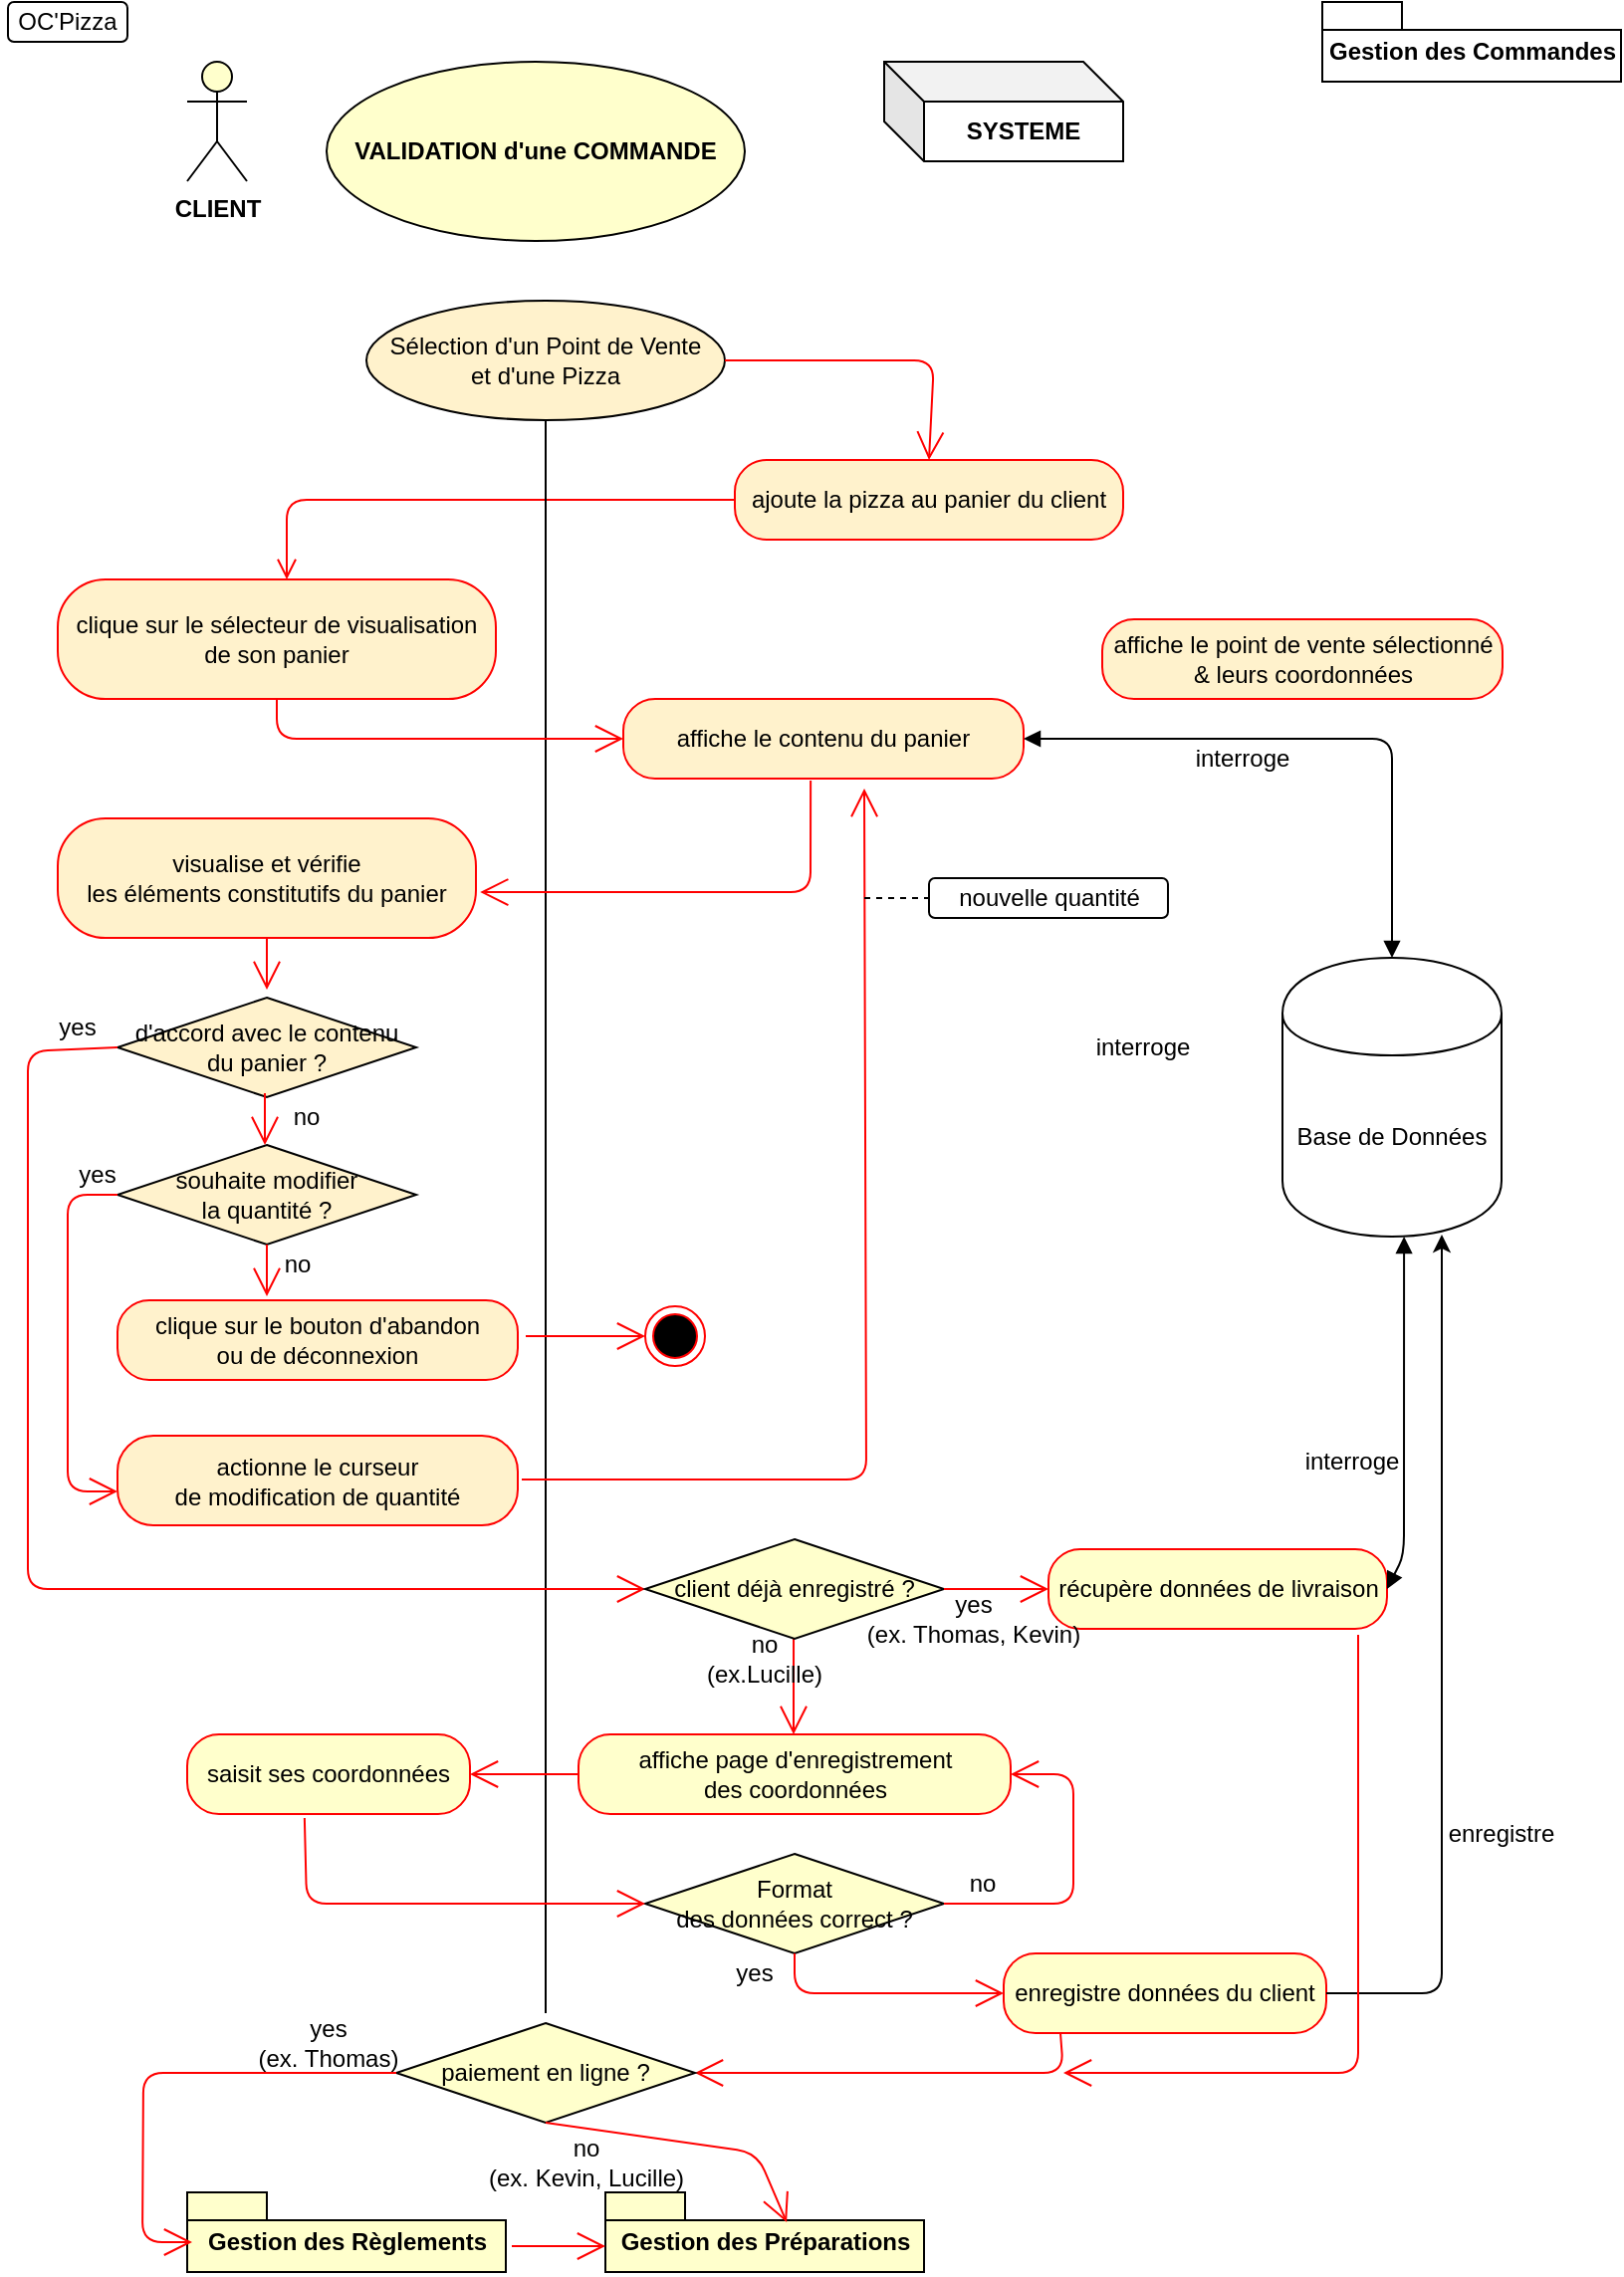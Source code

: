 <mxfile version="12.3.0" type="device" pages="1"><diagram id="lHSrjqpSZ6BG87zixngd" name="Page-1"><mxGraphModel dx="1220" dy="604" grid="1" gridSize="10" guides="1" tooltips="1" connect="1" arrows="1" fold="1" page="1" pageScale="1" pageWidth="827" pageHeight="1169" math="0" shadow="0"><root><mxCell id="0"/><mxCell id="1" parent="0"/><mxCell id="UW0DL-U-CwK31yY08B6N-2" value="OC'Pizza" style="rounded=1;whiteSpace=wrap;html=1;" parent="1" vertex="1"><mxGeometry x="10" y="10" width="60" height="20" as="geometry"/></mxCell><mxCell id="UW0DL-U-CwK31yY08B6N-7" value="&lt;b&gt;CLIENT&lt;/b&gt;" style="shape=umlActor;verticalLabelPosition=bottom;labelBackgroundColor=#ffffff;verticalAlign=top;html=1;outlineConnect=0;fillColor=#FFFFCC;" parent="1" vertex="1"><mxGeometry x="100" y="40" width="30" height="60" as="geometry"/></mxCell><mxCell id="UW0DL-U-CwK31yY08B6N-12" value="&lt;b&gt;VALIDATION d'une COMMANDE&lt;br&gt;&lt;/b&gt;" style="ellipse;whiteSpace=wrap;html=1;fillColor=#FFFFCC;" parent="1" vertex="1"><mxGeometry x="170" y="40" width="210" height="90" as="geometry"/></mxCell><mxCell id="UW0DL-U-CwK31yY08B6N-14" value="&lt;b&gt;SYSTEME&lt;/b&gt;" style="shape=cube;whiteSpace=wrap;html=1;boundedLbl=1;backgroundOutline=1;darkOpacity=0.05;darkOpacity2=0.1;" parent="1" vertex="1"><mxGeometry x="450" y="40" width="120" height="50" as="geometry"/></mxCell><mxCell id="UW0DL-U-CwK31yY08B6N-15" value="Gestion des Commandes" style="shape=folder;fontStyle=1;spacingTop=10;tabWidth=40;tabHeight=14;tabPosition=left;html=1;" parent="1" vertex="1"><mxGeometry x="670" y="10" width="150" height="40" as="geometry"/></mxCell><mxCell id="UW0DL-U-CwK31yY08B6N-45" value="ajoute la pizza au panier du client" style="rounded=1;whiteSpace=wrap;html=1;arcSize=40;fontColor=#000000;fillColor=#FFF2CC;strokeColor=#ff0000;" parent="1" vertex="1"><mxGeometry x="375" y="240" width="195" height="40" as="geometry"/></mxCell><mxCell id="UW0DL-U-CwK31yY08B6N-46" value="" style="edgeStyle=orthogonalEdgeStyle;html=1;verticalAlign=bottom;endArrow=open;endSize=8;strokeColor=#ff0000;exitX=0;exitY=0.5;exitDx=0;exitDy=0;" parent="1" source="UW0DL-U-CwK31yY08B6N-45" edge="1"><mxGeometry relative="1" as="geometry"><mxPoint x="150" y="300" as="targetPoint"/><mxPoint x="395" y="393" as="sourcePoint"/><Array as="points"><mxPoint x="150" y="260"/></Array></mxGeometry></mxCell><mxCell id="UW0DL-U-CwK31yY08B6N-55" value="clique sur le bouton d'abandon&lt;br&gt;ou de déconnexion" style="rounded=1;whiteSpace=wrap;html=1;arcSize=40;fontColor=#000000;fillColor=#FFF2CC;strokeColor=#ff0000;" parent="1" vertex="1"><mxGeometry x="65" y="662" width="201" height="40" as="geometry"/></mxCell><mxCell id="UW0DL-U-CwK31yY08B6N-57" value="Base de Données" style="shape=cylinder;whiteSpace=wrap;html=1;boundedLbl=1;backgroundOutline=1;" parent="1" vertex="1"><mxGeometry x="650" y="490" width="110" height="140" as="geometry"/></mxCell><mxCell id="UW0DL-U-CwK31yY08B6N-71" value="interroge" style="text;html=1;strokeColor=none;fillColor=none;align=center;verticalAlign=middle;whiteSpace=wrap;rounded=0;" parent="1" vertex="1"><mxGeometry x="560" y="525" width="40" height="20" as="geometry"/></mxCell><mxCell id="UW0DL-U-CwK31yY08B6N-86" value="Sélection d'un Point de Vente&lt;br&gt;et d'une Pizza" style="ellipse;whiteSpace=wrap;html=1;fillColor=#FFF2CC;" parent="1" vertex="1"><mxGeometry x="190" y="160" width="180" height="60" as="geometry"/></mxCell><mxCell id="UW0DL-U-CwK31yY08B6N-87" value="" style="endArrow=none;html=1;" parent="1" edge="1"><mxGeometry width="50" height="50" relative="1" as="geometry"><mxPoint x="280" y="1020" as="sourcePoint"/><mxPoint x="280" y="220" as="targetPoint"/></mxGeometry></mxCell><mxCell id="UW0DL-U-CwK31yY08B6N-100" value="" style="endArrow=open;endFill=1;endSize=12;html=1;strokeColor=#FF0000;exitX=1;exitY=0.5;exitDx=0;exitDy=0;entryX=0.5;entryY=0;entryDx=0;entryDy=0;" parent="1" source="UW0DL-U-CwK31yY08B6N-86" target="UW0DL-U-CwK31yY08B6N-45" edge="1"><mxGeometry width="160" relative="1" as="geometry"><mxPoint x="327" y="200" as="sourcePoint"/><mxPoint x="480" y="190" as="targetPoint"/><Array as="points"><mxPoint x="475" y="190"/></Array></mxGeometry></mxCell><mxCell id="q0spnzcWZYf3-ZV5I8qm-6" value="" style="endArrow=open;endFill=1;endSize=12;html=1;strokeColor=#FF0000;entryX=0;entryY=0.5;entryDx=0;entryDy=0;exitX=0.5;exitY=1;exitDx=0;exitDy=0;" parent="1" source="EKnbU9fc6sMYhkqyjJp1-2" target="EKnbU9fc6sMYhkqyjJp1-3" edge="1"><mxGeometry width="160" relative="1" as="geometry"><mxPoint x="150" y="380" as="sourcePoint"/><mxPoint x="150" y="415" as="targetPoint"/><Array as="points"><mxPoint x="145" y="380"/></Array></mxGeometry></mxCell><mxCell id="EKnbU9fc6sMYhkqyjJp1-2" value="clique sur le sélecteur de visualisation de son panier" style="rounded=1;whiteSpace=wrap;html=1;arcSize=40;fontColor=#000000;fillColor=#FFF2CC;strokeColor=#ff0000;" parent="1" vertex="1"><mxGeometry x="35" y="300" width="220" height="60" as="geometry"/></mxCell><mxCell id="EKnbU9fc6sMYhkqyjJp1-3" value="affiche le contenu du panier" style="rounded=1;whiteSpace=wrap;html=1;arcSize=40;fontColor=#000000;fillColor=#FFF2CC;strokeColor=#ff0000;" parent="1" vertex="1"><mxGeometry x="319" y="360" width="201" height="40" as="geometry"/></mxCell><mxCell id="EKnbU9fc6sMYhkqyjJp1-6" value="visualise et vérifie&lt;br&gt;les éléments constitutifs du panier" style="rounded=1;whiteSpace=wrap;html=1;arcSize=40;fontColor=#000000;fillColor=#FFF2CC;strokeColor=#ff0000;" parent="1" vertex="1"><mxGeometry x="35" y="420" width="210" height="60" as="geometry"/></mxCell><mxCell id="EKnbU9fc6sMYhkqyjJp1-11" value="" style="endArrow=block;startArrow=block;endFill=1;startFill=1;html=1;strokeColor=#000000;exitX=1;exitY=0.5;exitDx=0;exitDy=0;" parent="1" source="EKnbU9fc6sMYhkqyjJp1-3" edge="1"><mxGeometry width="160" relative="1" as="geometry"><mxPoint x="530" y="409.5" as="sourcePoint"/><mxPoint x="705" y="490" as="targetPoint"/><Array as="points"><mxPoint x="705" y="380"/></Array></mxGeometry></mxCell><mxCell id="EKnbU9fc6sMYhkqyjJp1-12" value="interroge" style="text;html=1;strokeColor=none;fillColor=none;align=center;verticalAlign=middle;whiteSpace=wrap;rounded=0;" parent="1" vertex="1"><mxGeometry x="610" y="380" width="40" height="20" as="geometry"/></mxCell><mxCell id="EKnbU9fc6sMYhkqyjJp1-13" value="affiche le point de vente sélectionné&lt;br&gt;&amp;amp; leurs coordonnées" style="rounded=1;whiteSpace=wrap;html=1;arcSize=40;fontColor=#000000;fillColor=#FFF2CC;strokeColor=#ff0000;" parent="1" vertex="1"><mxGeometry x="559.5" y="320" width="201" height="40" as="geometry"/></mxCell><mxCell id="EKnbU9fc6sMYhkqyjJp1-16" value="affiche page d'enregistrement&lt;br&gt;des coordonnées" style="rounded=1;whiteSpace=wrap;html=1;arcSize=40;fontColor=#000000;fillColor=#FFFFCC;strokeColor=#ff0000;" parent="1" vertex="1"><mxGeometry x="296.5" y="880" width="217" height="40" as="geometry"/></mxCell><mxCell id="EKnbU9fc6sMYhkqyjJp1-17" value="actionne le curseur&lt;br&gt;de modification de quantité" style="rounded=1;whiteSpace=wrap;html=1;arcSize=40;fontColor=#000000;fillColor=#FFF2CC;strokeColor=#ff0000;" parent="1" vertex="1"><mxGeometry x="65" y="730" width="201" height="45" as="geometry"/></mxCell><mxCell id="EKnbU9fc6sMYhkqyjJp1-18" value="" style="endArrow=open;endFill=1;endSize=12;html=1;strokeColor=#FF0000;" parent="1" edge="1"><mxGeometry width="160" relative="1" as="geometry"><mxPoint x="268" y="752" as="sourcePoint"/><mxPoint x="440" y="405" as="targetPoint"/><Array as="points"><mxPoint x="441" y="752"/></Array></mxGeometry></mxCell><mxCell id="EKnbU9fc6sMYhkqyjJp1-21" value="" style="endArrow=open;endFill=1;endSize=12;html=1;strokeColor=#FF0000;exitX=0.468;exitY=1.025;exitDx=0;exitDy=0;exitPerimeter=0;entryX=1.01;entryY=0.617;entryDx=0;entryDy=0;entryPerimeter=0;" parent="1" source="EKnbU9fc6sMYhkqyjJp1-3" target="EKnbU9fc6sMYhkqyjJp1-6" edge="1"><mxGeometry width="160" relative="1" as="geometry"><mxPoint x="413.043" y="430" as="sourcePoint"/><mxPoint x="255" y="497" as="targetPoint"/><Array as="points"><mxPoint x="413" y="457"/></Array></mxGeometry></mxCell><mxCell id="EKnbU9fc6sMYhkqyjJp1-22" value="récupère données de livraison" style="rounded=1;whiteSpace=wrap;html=1;arcSize=40;fontColor=#000000;fillColor=#FFFFCC;strokeColor=#ff0000;" parent="1" vertex="1"><mxGeometry x="532.5" y="787" width="170" height="40" as="geometry"/></mxCell><mxCell id="EKnbU9fc6sMYhkqyjJp1-24" value="" style="endArrow=open;endFill=1;endSize=12;html=1;strokeColor=#FF0000;exitX=0.562;exitY=1.05;exitDx=0;exitDy=0;exitPerimeter=0;" parent="1" edge="1"><mxGeometry width="160" relative="1" as="geometry"><mxPoint x="404.52" y="832" as="sourcePoint"/><mxPoint x="404.5" y="880" as="targetPoint"/><Array as="points"><mxPoint x="404.5" y="869"/></Array></mxGeometry></mxCell><mxCell id="EKnbU9fc6sMYhkqyjJp1-25" value="" style="endArrow=block;startArrow=block;endFill=1;startFill=1;html=1;strokeColor=#000000;exitX=1;exitY=0.5;exitDx=0;exitDy=0;entryX=0.555;entryY=1;entryDx=0;entryDy=0;entryPerimeter=0;" parent="1" edge="1" target="UW0DL-U-CwK31yY08B6N-57" source="EKnbU9fc6sMYhkqyjJp1-22"><mxGeometry width="160" relative="1" as="geometry"><mxPoint x="680" y="764" as="sourcePoint"/><mxPoint x="711" y="640" as="targetPoint"/><Array as="points"><mxPoint x="711" y="790"/></Array></mxGeometry></mxCell><mxCell id="EKnbU9fc6sMYhkqyjJp1-26" value="interroge" style="text;html=1;strokeColor=none;fillColor=none;align=center;verticalAlign=middle;whiteSpace=wrap;rounded=0;" parent="1" vertex="1"><mxGeometry x="665" y="732.5" width="40" height="20" as="geometry"/></mxCell><mxCell id="lJybyxSMXQwVlBnXf1x1-1" value="d'accord avec le contenu&lt;br&gt;du panier ?" style="rhombus;whiteSpace=wrap;html=1;fillColor=#FFF2CC;" vertex="1" parent="1"><mxGeometry x="65" y="510" width="150" height="50" as="geometry"/></mxCell><mxCell id="lJybyxSMXQwVlBnXf1x1-2" value="souhaite modifier&lt;br&gt;la quantité ?" style="rhombus;whiteSpace=wrap;html=1;fillColor=#FFF2CC;" vertex="1" parent="1"><mxGeometry x="65" y="584" width="150" height="50" as="geometry"/></mxCell><mxCell id="lJybyxSMXQwVlBnXf1x1-3" value="" style="endArrow=open;endFill=1;endSize=12;html=1;strokeColor=#FF0000;entryX=0;entryY=0.5;entryDx=0;entryDy=0;" edge="1" parent="1" target="lJybyxSMXQwVlBnXf1x1-4"><mxGeometry width="160" relative="1" as="geometry"><mxPoint x="270" y="680" as="sourcePoint"/><mxPoint x="323.5" y="679.5" as="targetPoint"/><Array as="points"/></mxGeometry></mxCell><mxCell id="lJybyxSMXQwVlBnXf1x1-4" value="" style="ellipse;html=1;shape=endState;fillColor=#000000;strokeColor=#ff0000;" vertex="1" parent="1"><mxGeometry x="330" y="665" width="30" height="30" as="geometry"/></mxCell><mxCell id="lJybyxSMXQwVlBnXf1x1-8" value="nouvelle quantité" style="rounded=1;whiteSpace=wrap;html=1;" vertex="1" parent="1"><mxGeometry x="472.5" y="450" width="120" height="20" as="geometry"/></mxCell><mxCell id="lJybyxSMXQwVlBnXf1x1-9" value="" style="endArrow=none;dashed=1;html=1;strokeColor=#000000;" edge="1" parent="1"><mxGeometry width="50" height="50" relative="1" as="geometry"><mxPoint x="440" y="460" as="sourcePoint"/><mxPoint x="472.5" y="460" as="targetPoint"/></mxGeometry></mxCell><mxCell id="lJybyxSMXQwVlBnXf1x1-10" value="" style="endArrow=open;endFill=1;endSize=12;html=1;strokeColor=#FF0000;exitX=0;exitY=0.5;exitDx=0;exitDy=0;entryX=0;entryY=0.5;entryDx=0;entryDy=0;" edge="1" parent="1" source="lJybyxSMXQwVlBnXf1x1-1" target="lJybyxSMXQwVlBnXf1x1-22"><mxGeometry width="160" relative="1" as="geometry"><mxPoint x="375" y="489" as="sourcePoint"/><mxPoint x="330" y="817" as="targetPoint"/><Array as="points"><mxPoint x="20" y="537"/><mxPoint x="20" y="670"/><mxPoint x="20" y="807"/></Array></mxGeometry></mxCell><mxCell id="lJybyxSMXQwVlBnXf1x1-11" value="" style="endArrow=open;endFill=1;endSize=12;html=1;strokeColor=#FF0000;exitX=0;exitY=0.5;exitDx=0;exitDy=0;" edge="1" parent="1" source="lJybyxSMXQwVlBnXf1x1-2"><mxGeometry width="160" relative="1" as="geometry"><mxPoint x="100" y="430" as="sourcePoint"/><mxPoint x="65" y="758" as="targetPoint"/><Array as="points"><mxPoint x="40" y="609"/><mxPoint x="40" y="758"/></Array></mxGeometry></mxCell><mxCell id="lJybyxSMXQwVlBnXf1x1-12" value="" style="endArrow=open;endFill=1;endSize=12;html=1;strokeColor=#FF0000;exitX=0.5;exitY=1;exitDx=0;exitDy=0;" edge="1" parent="1" source="lJybyxSMXQwVlBnXf1x1-2"><mxGeometry width="160" relative="1" as="geometry"><mxPoint x="170" y="640" as="sourcePoint"/><mxPoint x="140" y="660" as="targetPoint"/><Array as="points"/></mxGeometry></mxCell><mxCell id="lJybyxSMXQwVlBnXf1x1-15" value="" style="endArrow=open;endFill=1;endSize=12;html=1;strokeColor=#FF0000;exitX=0.5;exitY=1;exitDx=0;exitDy=0;" edge="1" parent="1"><mxGeometry width="160" relative="1" as="geometry"><mxPoint x="139" y="558" as="sourcePoint"/><mxPoint x="139" y="584" as="targetPoint"/><Array as="points"/></mxGeometry></mxCell><mxCell id="lJybyxSMXQwVlBnXf1x1-16" value="" style="endArrow=open;endFill=1;endSize=12;html=1;strokeColor=#FF0000;exitX=0.5;exitY=1;exitDx=0;exitDy=0;" edge="1" parent="1"><mxGeometry width="160" relative="1" as="geometry"><mxPoint x="140" y="480" as="sourcePoint"/><mxPoint x="140" y="506" as="targetPoint"/><Array as="points"><mxPoint x="140" y="490"/></Array></mxGeometry></mxCell><mxCell id="lJybyxSMXQwVlBnXf1x1-18" value="yes" style="text;html=1;strokeColor=none;fillColor=none;align=center;verticalAlign=middle;whiteSpace=wrap;rounded=0;" vertex="1" parent="1"><mxGeometry x="25" y="515" width="40" height="20" as="geometry"/></mxCell><mxCell id="lJybyxSMXQwVlBnXf1x1-25" value="no&lt;br&gt;(ex.Lucille)" style="text;html=1;strokeColor=none;fillColor=none;align=center;verticalAlign=middle;whiteSpace=wrap;rounded=0;" vertex="1" parent="1"><mxGeometry x="370" y="832" width="40" height="20" as="geometry"/></mxCell><mxCell id="lJybyxSMXQwVlBnXf1x1-19" value="yes" style="text;html=1;strokeColor=none;fillColor=none;align=center;verticalAlign=middle;whiteSpace=wrap;rounded=0;" vertex="1" parent="1"><mxGeometry x="35" y="589" width="40" height="20" as="geometry"/></mxCell><mxCell id="lJybyxSMXQwVlBnXf1x1-23" value="yes&lt;br&gt;(ex. Thomas, Kevin)" style="text;html=1;strokeColor=none;fillColor=none;align=center;verticalAlign=middle;whiteSpace=wrap;rounded=0;" vertex="1" parent="1"><mxGeometry x="430" y="812" width="130" height="20" as="geometry"/></mxCell><mxCell id="lJybyxSMXQwVlBnXf1x1-20" value="no" style="text;html=1;strokeColor=none;fillColor=none;align=center;verticalAlign=middle;whiteSpace=wrap;rounded=0;" vertex="1" parent="1"><mxGeometry x="140" y="560" width="40" height="20" as="geometry"/></mxCell><mxCell id="lJybyxSMXQwVlBnXf1x1-22" value="client déjà enregistré ?" style="rhombus;whiteSpace=wrap;html=1;fillColor=#FFFFCC;" vertex="1" parent="1"><mxGeometry x="330" y="782" width="150" height="50" as="geometry"/></mxCell><mxCell id="lJybyxSMXQwVlBnXf1x1-29" value="" style="endArrow=open;endFill=1;endSize=12;html=1;strokeColor=#FF0000;exitX=1;exitY=0.5;exitDx=0;exitDy=0;entryX=0;entryY=0.5;entryDx=0;entryDy=0;" edge="1" parent="1" source="lJybyxSMXQwVlBnXf1x1-22" target="EKnbU9fc6sMYhkqyjJp1-22"><mxGeometry width="160" relative="1" as="geometry"><mxPoint x="450" y="970" as="sourcePoint"/><mxPoint x="610" y="970" as="targetPoint"/></mxGeometry></mxCell><mxCell id="lJybyxSMXQwVlBnXf1x1-32" value="no" style="text;html=1;align=center;verticalAlign=middle;resizable=0;points=[];;autosize=1;" vertex="1" parent="1"><mxGeometry x="140" y="634" width="30" height="20" as="geometry"/></mxCell><mxCell id="lJybyxSMXQwVlBnXf1x1-34" value="saisit ses coordonnées" style="rounded=1;whiteSpace=wrap;html=1;arcSize=40;fontColor=#000000;fillColor=#FFFFCC;strokeColor=#ff0000;" vertex="1" parent="1"><mxGeometry x="100" y="880" width="142" height="40" as="geometry"/></mxCell><mxCell id="lJybyxSMXQwVlBnXf1x1-35" value="Format&lt;br&gt;des données correct ?" style="rhombus;whiteSpace=wrap;html=1;fillColor=#FFFFCC;" vertex="1" parent="1"><mxGeometry x="330" y="940" width="150" height="50" as="geometry"/></mxCell><mxCell id="lJybyxSMXQwVlBnXf1x1-36" value="" style="endArrow=open;endFill=1;endSize=12;html=1;strokeColor=#FF0000;exitX=0;exitY=0.5;exitDx=0;exitDy=0;entryX=1;entryY=0.5;entryDx=0;entryDy=0;" edge="1" parent="1" source="EKnbU9fc6sMYhkqyjJp1-16" target="lJybyxSMXQwVlBnXf1x1-34"><mxGeometry width="160" relative="1" as="geometry"><mxPoint x="291" y="909" as="sourcePoint"/><mxPoint x="241" y="909" as="targetPoint"/></mxGeometry></mxCell><mxCell id="lJybyxSMXQwVlBnXf1x1-37" value="enregistre données du client" style="rounded=1;whiteSpace=wrap;html=1;arcSize=40;fontColor=#000000;fillColor=#FFFFCC;strokeColor=#ff0000;" vertex="1" parent="1"><mxGeometry x="510" y="990" width="162" height="40" as="geometry"/></mxCell><mxCell id="lJybyxSMXQwVlBnXf1x1-40" value="" style="endArrow=open;endFill=1;endSize=12;html=1;strokeColor=#FF0000;exitX=0.5;exitY=1;exitDx=0;exitDy=0;entryX=0;entryY=0.5;entryDx=0;entryDy=0;" edge="1" parent="1" source="lJybyxSMXQwVlBnXf1x1-35" target="lJybyxSMXQwVlBnXf1x1-37"><mxGeometry width="160" relative="1" as="geometry"><mxPoint x="422.5" y="1040" as="sourcePoint"/><mxPoint x="510" y="1020" as="targetPoint"/><Array as="points"><mxPoint x="405" y="1010"/></Array></mxGeometry></mxCell><mxCell id="lJybyxSMXQwVlBnXf1x1-41" value="yes" style="text;html=1;strokeColor=none;fillColor=none;align=center;verticalAlign=middle;whiteSpace=wrap;rounded=0;" vertex="1" parent="1"><mxGeometry x="365" y="990" width="40" height="20" as="geometry"/></mxCell><mxCell id="lJybyxSMXQwVlBnXf1x1-43" value="Gestion des Préparations" style="shape=folder;fontStyle=1;spacingTop=10;tabWidth=40;tabHeight=14;tabPosition=left;html=1;fillColor=#FFFFCC;" vertex="1" parent="1"><mxGeometry x="310" y="1110" width="160" height="40" as="geometry"/></mxCell><mxCell id="lJybyxSMXQwVlBnXf1x1-46" value="" style="endArrow=classic;html=1;strokeColor=#000000;fillColor=#FF0000;exitX=1;exitY=0.5;exitDx=0;exitDy=0;" edge="1" parent="1" source="lJybyxSMXQwVlBnXf1x1-37"><mxGeometry width="50" height="50" relative="1" as="geometry"><mxPoint x="680" y="679" as="sourcePoint"/><mxPoint x="730" y="629" as="targetPoint"/><Array as="points"><mxPoint x="730" y="1010"/></Array></mxGeometry></mxCell><mxCell id="lJybyxSMXQwVlBnXf1x1-47" value="enregistre" style="text;html=1;strokeColor=none;fillColor=none;align=center;verticalAlign=middle;whiteSpace=wrap;rounded=0;" vertex="1" parent="1"><mxGeometry x="740" y="920" width="40" height="20" as="geometry"/></mxCell><mxCell id="lJybyxSMXQwVlBnXf1x1-48" value="" style="endArrow=open;endFill=1;endSize=12;html=1;strokeColor=#FF0000;entryX=0;entryY=0.5;entryDx=0;entryDy=0;exitX=0.415;exitY=1.05;exitDx=0;exitDy=0;exitPerimeter=0;" edge="1" parent="1" source="lJybyxSMXQwVlBnXf1x1-34" target="lJybyxSMXQwVlBnXf1x1-35"><mxGeometry width="160" relative="1" as="geometry"><mxPoint x="160" y="934" as="sourcePoint"/><mxPoint x="124.5" y="984.5" as="targetPoint"/><Array as="points"><mxPoint x="160" y="965"/></Array></mxGeometry></mxCell><mxCell id="lJybyxSMXQwVlBnXf1x1-50" value="" style="endArrow=open;endFill=1;endSize=12;html=1;strokeColor=#FF0000;" edge="1" parent="1"><mxGeometry width="160" relative="1" as="geometry"><mxPoint x="688" y="830" as="sourcePoint"/><mxPoint x="540" y="1050" as="targetPoint"/><Array as="points"><mxPoint x="688" y="1050"/></Array></mxGeometry></mxCell><mxCell id="lJybyxSMXQwVlBnXf1x1-51" value="" style="endArrow=open;endFill=1;endSize=12;html=1;strokeColor=#FF0000;exitX=0.176;exitY=1;exitDx=0;exitDy=0;exitPerimeter=0;entryX=1;entryY=0.5;entryDx=0;entryDy=0;" edge="1" parent="1" source="lJybyxSMXQwVlBnXf1x1-37" target="lJybyxSMXQwVlBnXf1x1-52"><mxGeometry width="160" relative="1" as="geometry"><mxPoint x="405" y="1040" as="sourcePoint"/><mxPoint x="355" y="1060" as="targetPoint"/><Array as="points"><mxPoint x="540" y="1050"/></Array></mxGeometry></mxCell><mxCell id="lJybyxSMXQwVlBnXf1x1-52" value="paiement en ligne ?" style="rhombus;whiteSpace=wrap;html=1;fillColor=#FFFFCC;" vertex="1" parent="1"><mxGeometry x="205" y="1025" width="150" height="50" as="geometry"/></mxCell><mxCell id="lJybyxSMXQwVlBnXf1x1-54" value="Gestion des Règlements" style="shape=folder;fontStyle=1;spacingTop=10;tabWidth=40;tabHeight=14;tabPosition=left;html=1;fillColor=#FFFFCC;" vertex="1" parent="1"><mxGeometry x="100" y="1110" width="160" height="40" as="geometry"/></mxCell><mxCell id="lJybyxSMXQwVlBnXf1x1-55" value="" style="endArrow=open;endFill=1;endSize=12;html=1;strokeColor=#FF0000;exitX=0;exitY=0.5;exitDx=0;exitDy=0;" edge="1" parent="1" source="lJybyxSMXQwVlBnXf1x1-52"><mxGeometry width="160" relative="1" as="geometry"><mxPoint x="182.5" y="1060" as="sourcePoint"/><mxPoint x="102.5" y="1135" as="targetPoint"/><Array as="points"><mxPoint x="78" y="1050"/><mxPoint x="77.5" y="1135"/></Array></mxGeometry></mxCell><mxCell id="lJybyxSMXQwVlBnXf1x1-56" value="" style="endArrow=open;endFill=1;endSize=12;html=1;strokeColor=#FF0000;entryX=0.569;entryY=0.375;entryDx=0;entryDy=0;entryPerimeter=0;exitX=0.5;exitY=1;exitDx=0;exitDy=0;" edge="1" parent="1" source="lJybyxSMXQwVlBnXf1x1-52" target="lJybyxSMXQwVlBnXf1x1-43"><mxGeometry width="160" relative="1" as="geometry"><mxPoint x="280" y="1090" as="sourcePoint"/><mxPoint x="385" y="1100" as="targetPoint"/><Array as="points"><mxPoint x="386" y="1090"/></Array></mxGeometry></mxCell><mxCell id="lJybyxSMXQwVlBnXf1x1-60" value="" style="endArrow=open;endFill=1;endSize=12;html=1;strokeColor=#FF0000;" edge="1" parent="1"><mxGeometry width="160" relative="1" as="geometry"><mxPoint x="205" y="1055" as="sourcePoint"/><mxPoint x="205" y="1055" as="targetPoint"/><Array as="points"/></mxGeometry></mxCell><mxCell id="lJybyxSMXQwVlBnXf1x1-62" value="yes&lt;br&gt;(ex. Thomas)" style="text;html=1;strokeColor=none;fillColor=none;align=center;verticalAlign=middle;whiteSpace=wrap;rounded=0;" vertex="1" parent="1"><mxGeometry x="131" y="1020" width="80" height="30" as="geometry"/></mxCell><mxCell id="lJybyxSMXQwVlBnXf1x1-64" value="no&lt;br&gt;(ex. Kevin, Lucille)" style="text;html=1;align=center;verticalAlign=middle;resizable=0;points=[];;autosize=1;" vertex="1" parent="1"><mxGeometry x="245" y="1080" width="110" height="30" as="geometry"/></mxCell><mxCell id="lJybyxSMXQwVlBnXf1x1-65" value="" style="endArrow=open;endFill=1;endSize=12;html=1;strokeColor=#FF0000;entryX=0;entryY=0;entryDx=0;entryDy=27;entryPerimeter=0;" edge="1" parent="1" target="lJybyxSMXQwVlBnXf1x1-43"><mxGeometry width="160" relative="1" as="geometry"><mxPoint x="263" y="1137" as="sourcePoint"/><mxPoint x="297.5" y="1140" as="targetPoint"/></mxGeometry></mxCell><mxCell id="lJybyxSMXQwVlBnXf1x1-39" value="no" style="text;html=1;align=center;verticalAlign=middle;resizable=0;points=[];;autosize=1;" vertex="1" parent="1"><mxGeometry x="483.5" y="945" width="30" height="20" as="geometry"/></mxCell><mxCell id="lJybyxSMXQwVlBnXf1x1-71" value="" style="endArrow=open;endFill=1;endSize=12;html=1;strokeColor=#FF0000;entryX=1;entryY=0.5;entryDx=0;entryDy=0;exitX=1;exitY=0.5;exitDx=0;exitDy=0;" edge="1" parent="1" source="lJybyxSMXQwVlBnXf1x1-35" target="EKnbU9fc6sMYhkqyjJp1-16"><mxGeometry width="160" relative="1" as="geometry"><mxPoint x="480" y="965" as="sourcePoint"/><mxPoint x="513.5" y="900" as="targetPoint"/><Array as="points"><mxPoint x="545" y="965"/><mxPoint x="545" y="900"/></Array></mxGeometry></mxCell></root></mxGraphModel></diagram></mxfile>